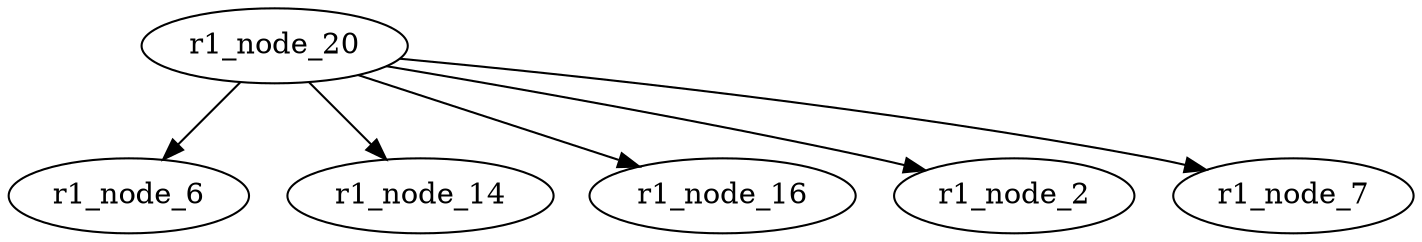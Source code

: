 strict digraph {


	"r1_node_6" [  weight=0 ];

	"r1_node_14" [  weight=0 ];

	"r1_node_16" [  weight=0 ];

	"r1_node_2" [  weight=0 ];

	"r1_node_20" [  weight=0 ];

	"r1_node_20" -> "r1_node_2" [  weight=0 ];

	"r1_node_20" -> "r1_node_7" [  weight=0 ];

	"r1_node_20" -> "r1_node_6" [  weight=0 ];

	"r1_node_20" -> "r1_node_14" [  weight=0 ];

	"r1_node_20" -> "r1_node_16" [  weight=0 ];

	"r1_node_7" [  weight=0 ];

}
